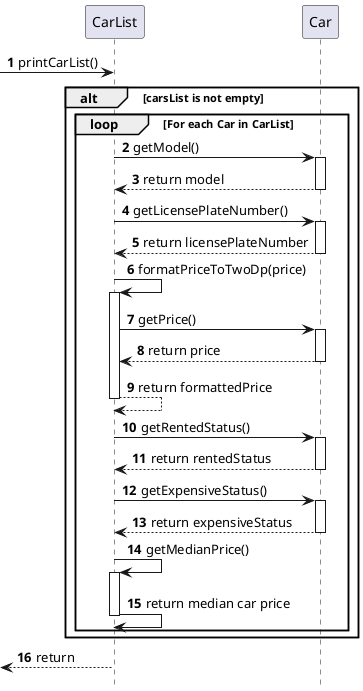@startuml
'https://plantuml.com/sequence-diagram

autonumber

-> CarList : printCarList()
alt carsList is not empty
    loop For each Car in CarList
        CarList -> Car : getModel()
        activate Car
            Car --> CarList : return model
        deactivate Car
        CarList -> Car : getLicensePlateNumber()
        activate Car
            Car --> CarList : return licensePlateNumber
        deactivate Car
        CarList -> CarList : formatPriceToTwoDp(price)
        activate CarList
            CarList -> Car : getPrice()
                activate Car
                    Car --> CarList : return price
                deactivate Car
            CarList --> CarList : return formattedPrice
        deactivate CarList
        CarList -> Car : getRentedStatus()
        activate Car
            Car --> CarList : return rentedStatus
        deactivate Car
        CarList -> Car : getExpensiveStatus()
        activate Car
            Car --> CarList : return expensiveStatus
        deactivate Car
        CarList -> CarList : getMedianPrice()
        activate CarList
            CarList -> CarList : return median car price
        deactivate CarList
    end loop
end alt
<-- CarList : return
hide footbox
@enduml